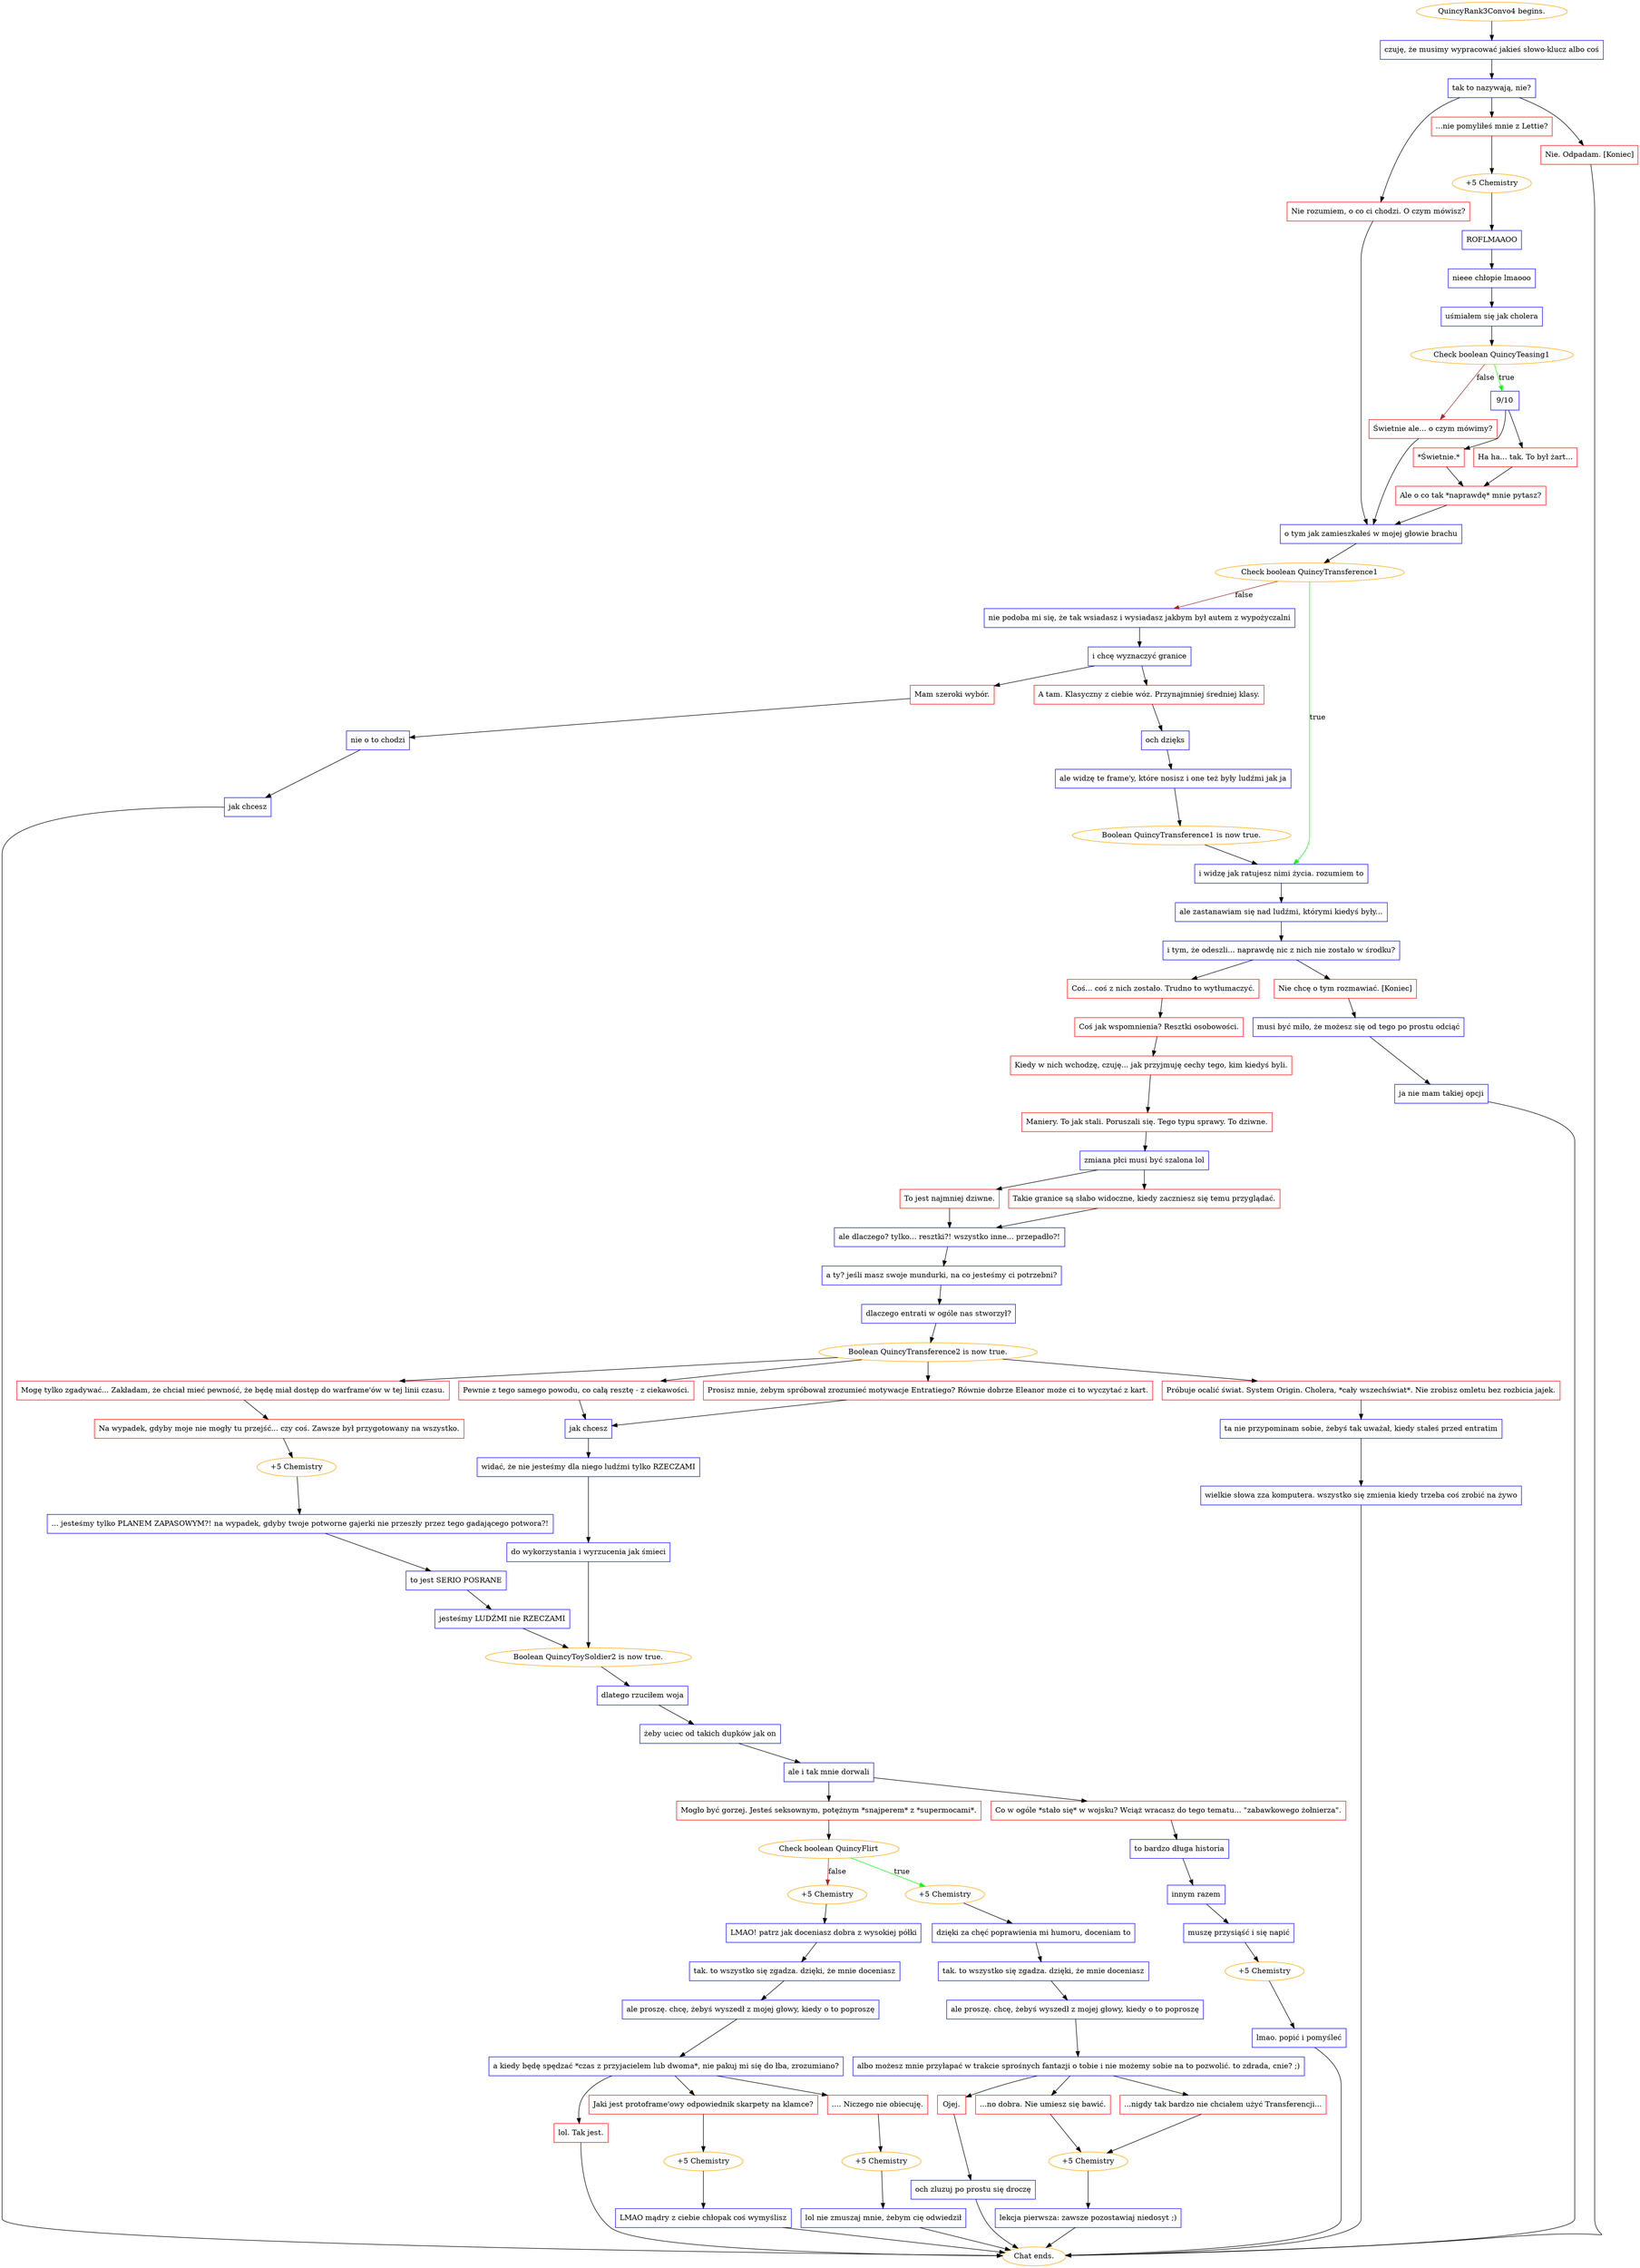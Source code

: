 digraph {
	"QuincyRank3Convo4 begins." [color=orange];
		"QuincyRank3Convo4 begins." -> j261889151;
	j261889151 [label="czuję, że musimy wypracować jakieś słowo-klucz albo coś",shape=box,color=blue];
		j261889151 -> j2208032103;
	j2208032103 [label="tak to nazywają, nie?",shape=box,color=blue];
		j2208032103 -> j1330597992;
		j2208032103 -> j2005102731;
		j2208032103 -> j973991903;
	j1330597992 [label="...nie pomyliłeś mnie z Lettie?",shape=box,color=red];
		j1330597992 -> j3587082058;
	j2005102731 [label="Nie rozumiem, o co ci chodzi. O czym mówisz?",shape=box,color=red];
		j2005102731 -> j2584201106;
	j973991903 [label="Nie. Odpadam. [Koniec]",shape=box,color=red];
		j973991903 -> "Chat ends.";
	j3587082058 [label="+5 Chemistry",color=orange];
		j3587082058 -> j4022912678;
	j2584201106 [label="o tym jak zamieszkałeś w mojej głowie brachu",shape=box,color=blue];
		j2584201106 -> j2974171597;
	"Chat ends." [color=orange];
	j4022912678 [label="ROFLMAAOO",shape=box,color=blue];
		j4022912678 -> j654170515;
	j2974171597 [label="Check boolean QuincyTransference1",color=orange];
		j2974171597 -> j624958016 [label=true,color=green];
		j2974171597 -> j3308510262 [label=false,color=brown];
	j654170515 [label="nieee chłopie lmaooo",shape=box,color=blue];
		j654170515 -> j814669305;
	j624958016 [label="i widzę jak ratujesz nimi życia. rozumiem to",shape=box,color=blue];
		j624958016 -> j2145083686;
	j3308510262 [label="nie podoba mi się, że tak wsiadasz i wysiadasz jakbym był autem z wypożyczalni",shape=box,color=blue];
		j3308510262 -> j4067141395;
	j814669305 [label="uśmiałem się jak cholera",shape=box,color=blue];
		j814669305 -> j4258016429;
	j2145083686 [label="ale zastanawiam się nad ludźmi, którymi kiedyś były...",shape=box,color=blue];
		j2145083686 -> j3069239885;
	j4067141395 [label="i chcę wyznaczyć granice",shape=box,color=blue];
		j4067141395 -> j2673705380;
		j4067141395 -> j3649743405;
	j4258016429 [label="Check boolean QuincyTeasing1",color=orange];
		j4258016429 -> j1324592161 [label=true,color=green];
		j4258016429 -> j1234434653 [label=false,color=brown];
	j3069239885 [label="i tym, że odeszli... naprawdę nic z nich nie zostało w środku?",shape=box,color=blue];
		j3069239885 -> j894659403;
		j3069239885 -> j1869882999;
	j2673705380 [label="A tam. Klasyczny z ciebie wóz. Przynajmniej średniej klasy.",shape=box,color=red];
		j2673705380 -> j1374913683;
	j3649743405 [label="Mam szeroki wybór.",shape=box,color=red];
		j3649743405 -> j3951209613;
	j1324592161 [label="9/10",shape=box,color=blue];
		j1324592161 -> j2701382760;
		j1324592161 -> j3643223301;
	j1234434653 [label="Świetnie ale... o czym mówimy?",shape=box,color=red];
		j1234434653 -> j2584201106;
	j894659403 [label="Coś... coś z nich zostało. Trudno to wytłumaczyć.",shape=box,color=red];
		j894659403 -> j406911031;
	j1869882999 [label="Nie chcę o tym rozmawiać. [Koniec]",shape=box,color=red];
		j1869882999 -> j3877268470;
	j1374913683 [label="och dzięks",shape=box,color=blue];
		j1374913683 -> j3569414905;
	j3951209613 [label="nie o to chodzi",shape=box,color=blue];
		j3951209613 -> j479807656;
	j2701382760 [label="*Świetnie.*",shape=box,color=red];
		j2701382760 -> j2845862721;
	j3643223301 [label="Ha ha... tak. To był żart...",shape=box,color=red];
		j3643223301 -> j2845862721;
	j406911031 [label="Coś jak wspomnienia? Resztki osobowości.",shape=box,color=red];
		j406911031 -> j3066203282;
	j3877268470 [label="musi być miło, że możesz się od tego po prostu odciąć",shape=box,color=blue];
		j3877268470 -> j2828427183;
	j3569414905 [label="ale widzę te frame'y, które nosisz i one też były ludźmi jak ja",shape=box,color=blue];
		j3569414905 -> j1617759055;
	j479807656 [label="jak chcesz",shape=box,color=blue];
		j479807656 -> "Chat ends.";
	j2845862721 [label="Ale o co tak *naprawdę* mnie pytasz?",shape=box,color=red];
		j2845862721 -> j2584201106;
	j3066203282 [label="Kiedy w nich wchodzę, czuję... jak przyjmuję cechy tego, kim kiedyś byli.",shape=box,color=red];
		j3066203282 -> j1916284355;
	j2828427183 [label="ja nie mam takiej opcji",shape=box,color=blue];
		j2828427183 -> "Chat ends.";
	j1617759055 [label="Boolean QuincyTransference1 is now true.",color=orange];
		j1617759055 -> j624958016;
	j1916284355 [label="Maniery. To jak stali. Poruszali się. Tego typu sprawy. To dziwne.",shape=box,color=red];
		j1916284355 -> j688577142;
	j688577142 [label="zmiana płci musi być szalona lol",shape=box,color=blue];
		j688577142 -> j2627411235;
		j688577142 -> j1267247874;
	j2627411235 [label="To jest najmniej dziwne.",shape=box,color=red];
		j2627411235 -> j2006105507;
	j1267247874 [label="Takie granice są słabo widoczne, kiedy zaczniesz się temu przyglądać.",shape=box,color=red];
		j1267247874 -> j2006105507;
	j2006105507 [label="ale dlaczego? tylko... resztki?! wszystko inne... przepadło?!",shape=box,color=blue];
		j2006105507 -> j1249859368;
	j1249859368 [label="a ty? jeśli masz swoje mundurki, na co jesteśmy ci potrzebni?",shape=box,color=blue];
		j1249859368 -> j882938014;
	j882938014 [label="dlaczego entrati w ogóle nas stworzył?",shape=box,color=blue];
		j882938014 -> j2266904553;
	j2266904553 [label="Boolean QuincyTransference2 is now true.",color=orange];
		j2266904553 -> j1873446467;
		j2266904553 -> j3589320452;
		j2266904553 -> j3230095589;
		j2266904553 -> j2450428030;
	j1873446467 [label="Mogę tylko zgadywać... Zakładam, że chciał mieć pewność, że będę miał dostęp do warframe'ów w tej linii czasu.",shape=box,color=red];
		j1873446467 -> j2885469105;
	j3589320452 [label="Pewnie z tego samego powodu, co całą resztę - z ciekawości.",shape=box,color=red];
		j3589320452 -> j1820264688;
	j3230095589 [label="Próbuje ocalić świat. System Origin. Cholera, *cały wszechświat*. Nie zrobisz omletu bez rozbicia jajek.",shape=box,color=red];
		j3230095589 -> j2309066629;
	j2450428030 [label="Prosisz mnie, żebym spróbował zrozumieć motywacje Entratiego? Równie dobrze Eleanor może ci to wyczytać z kart.",shape=box,color=red];
		j2450428030 -> j1820264688;
	j2885469105 [label="Na wypadek, gdyby moje nie mogły tu przejść... czy coś. Zawsze był przygotowany na wszystko.",shape=box,color=red];
		j2885469105 -> j1357045860;
	j1820264688 [label="jak chcesz",shape=box,color=blue];
		j1820264688 -> j910370687;
	j2309066629 [label="ta nie przypominam sobie, żebyś tak uważał, kiedy stałeś przed entratim",shape=box,color=blue];
		j2309066629 -> j3448073235;
	j1357045860 [label="+5 Chemistry",color=orange];
		j1357045860 -> j960595502;
	j910370687 [label="widać, że nie jesteśmy dla niego ludźmi tylko RZECZAMI",shape=box,color=blue];
		j910370687 -> j255920968;
	j3448073235 [label="wielkie słowa zza komputera. wszystko się zmienia kiedy trzeba coś zrobić na żywo",shape=box,color=blue];
		j3448073235 -> "Chat ends.";
	j960595502 [label="... jesteśmy tylko PLANEM ZAPASOWYM?! na wypadek, gdyby twoje potworne gajerki nie przeszły przez tego gadającego potwora?!",shape=box,color=blue];
		j960595502 -> j3835248146;
	j255920968 [label="do wykorzystania i wyrzucenia jak śmieci",shape=box,color=blue];
		j255920968 -> j2577789639;
	j3835248146 [label="to jest SERIO POSRANE",shape=box,color=blue];
		j3835248146 -> j1746549353;
	j2577789639 [label="Boolean QuincyToySoldier2 is now true.",color=orange];
		j2577789639 -> j3464704263;
	j1746549353 [label="jesteśmy LUDŹMI nie RZECZAMI",shape=box,color=blue];
		j1746549353 -> j2577789639;
	j3464704263 [label="dlatego rzuciłem woja",shape=box,color=blue];
		j3464704263 -> j3601672709;
	j3601672709 [label="żeby uciec od takich dupków jak on",shape=box,color=blue];
		j3601672709 -> j1795014562;
	j1795014562 [label="ale i tak mnie dorwali",shape=box,color=blue];
		j1795014562 -> j3858932292;
		j1795014562 -> j2563544120;
	j3858932292 [label="Mogło być gorzej. Jesteś seksownym, potężnym *snajperem* z *supermocami*.",shape=box,color=red];
		j3858932292 -> j2874288190;
	j2563544120 [label="Co w ogóle *stało się* w wojsku? Wciąż wracasz do tego tematu... \"zabawkowego żołnierza\".",shape=box,color=red];
		j2563544120 -> j106756889;
	j2874288190 [label="Check boolean QuincyFlirt",color=orange];
		j2874288190 -> j3448688741 [label=true,color=green];
		j2874288190 -> j1267450741 [label=false,color=brown];
	j106756889 [label="to bardzo długa historia",shape=box,color=blue];
		j106756889 -> j3598142902;
	j3448688741 [label="+5 Chemistry",color=orange];
		j3448688741 -> j4038800926;
	j1267450741 [label="+5 Chemistry",color=orange];
		j1267450741 -> j3756718130;
	j3598142902 [label="innym razem",shape=box,color=blue];
		j3598142902 -> j272104033;
	j4038800926 [label="dzięki za chęć poprawienia mi humoru, doceniam to",shape=box,color=blue];
		j4038800926 -> j4091305979;
	j3756718130 [label="LMAO! patrz jak doceniasz dobra z wysokiej półki",shape=box,color=blue];
		j3756718130 -> j2623636931;
	j272104033 [label="muszę przysiąść i się napić",shape=box,color=blue];
		j272104033 -> j625582924;
	j4091305979 [label="tak. to wszystko się zgadza. dzięki, że mnie doceniasz",shape=box,color=blue];
		j4091305979 -> j2278287212;
	j2623636931 [label="tak. to wszystko się zgadza. dzięki, że mnie doceniasz",shape=box,color=blue];
		j2623636931 -> j1279315442;
	j625582924 [label="+5 Chemistry",color=orange];
		j625582924 -> j1239952300;
	j2278287212 [label="ale proszę. chcę, żebyś wyszedł z mojej głowy, kiedy o to poproszę",shape=box,color=blue];
		j2278287212 -> j186862533;
	j1279315442 [label="ale proszę. chcę, żebyś wyszedł z mojej głowy, kiedy o to poproszę",shape=box,color=blue];
		j1279315442 -> j2624129296;
	j1239952300 [label="lmao. popić i pomyśleć",shape=box,color=blue];
		j1239952300 -> "Chat ends.";
	j186862533 [label="albo możesz mnie przyłapać w trakcie sprośnych fantazji o tobie i nie możemy sobie na to pozwolić. to zdrada, cnie? ;)",shape=box,color=blue];
		j186862533 -> j3606408870;
		j186862533 -> j1311022350;
		j186862533 -> j2244160685;
	j2624129296 [label="a kiedy będę spędzać *czas z przyjacielem lub dwoma*, nie pakuj mi się do łba, zrozumiano?",shape=box,color=blue];
		j2624129296 -> j2823774843;
		j2624129296 -> j258803466;
		j2624129296 -> j430921605;
	j3606408870 [label="...nigdy tak bardzo nie chciałem użyć Transferencji...",shape=box,color=red];
		j3606408870 -> j1307501158;
	j1311022350 [label="...no dobra. Nie umiesz się bawić.",shape=box,color=red];
		j1311022350 -> j1307501158;
	j2244160685 [label="Ojej.",shape=box,color=red];
		j2244160685 -> j2488978505;
	j2823774843 [label="Jaki jest protoframe'owy odpowiednik skarpety na klamce?",shape=box,color=red];
		j2823774843 -> j1312845919;
	j258803466 [label=".... Niczego nie obiecuję.",shape=box,color=red];
		j258803466 -> j1525504338;
	j430921605 [label="lol. Tak jest.",shape=box,color=red];
		j430921605 -> "Chat ends.";
	j1307501158 [label="+5 Chemistry",color=orange];
		j1307501158 -> j1588322023;
	j2488978505 [label="och zluzuj po prostu się droczę",shape=box,color=blue];
		j2488978505 -> "Chat ends.";
	j1312845919 [label="+5 Chemistry",color=orange];
		j1312845919 -> j3267447140;
	j1525504338 [label="+5 Chemistry",color=orange];
		j1525504338 -> j395981989;
	j1588322023 [label="lekcja pierwsza: zawsze pozostawiaj niedosyt ;)",shape=box,color=blue];
		j1588322023 -> "Chat ends.";
	j3267447140 [label="LMAO mądry z ciebie chłopak coś wymyślisz",shape=box,color=blue];
		j3267447140 -> "Chat ends.";
	j395981989 [label="lol nie zmuszaj mnie, żebym cię odwiedził",shape=box,color=blue];
		j395981989 -> "Chat ends.";
}
